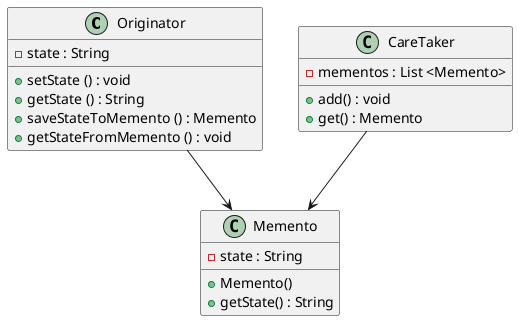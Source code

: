 @startuml
'https://plantuml.com/class-diagram

class Originator {
    - state : String
    + setState () : void
    + getState () : String
    + saveStateToMemento () : Memento
    + getStateFromMemento () : void
}

class Memento {
    - state : String
    + Memento()
    + getState() : String
}

class CareTaker {
    - mementos : List <Memento>
    + add() : void
    + get() : Memento
}

Originator --> Memento
CareTaker --> Memento


@enduml